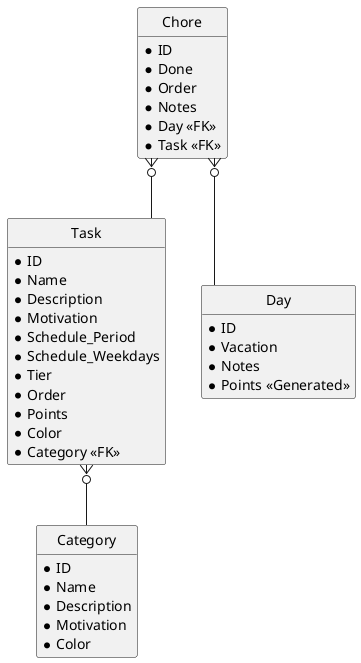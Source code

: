 @startuml

skinparam linetype ortho
hide circle
hide empty members

entity Category {
    * ID
    * Name
    * Description
    * Motivation
    * Color
}

entity Task {
    * ID
    * Name
    * Description
    * Motivation
    * Schedule_Period
    * Schedule_Weekdays
    * Tier
    * Order
    * Points
    * Color
    * Category <<FK>>
}

entity Chore {
    * ID
    * Done
    * Order
    * Notes
    * Day <<FK>>
    * Task <<FK>>
}

entity Day {
    * ID
    * Vacation
    * Notes
    * Points <<Generated>>
}

Chore }o-- Day
Chore }o-- Task
Task }o-- Category

@enduml
